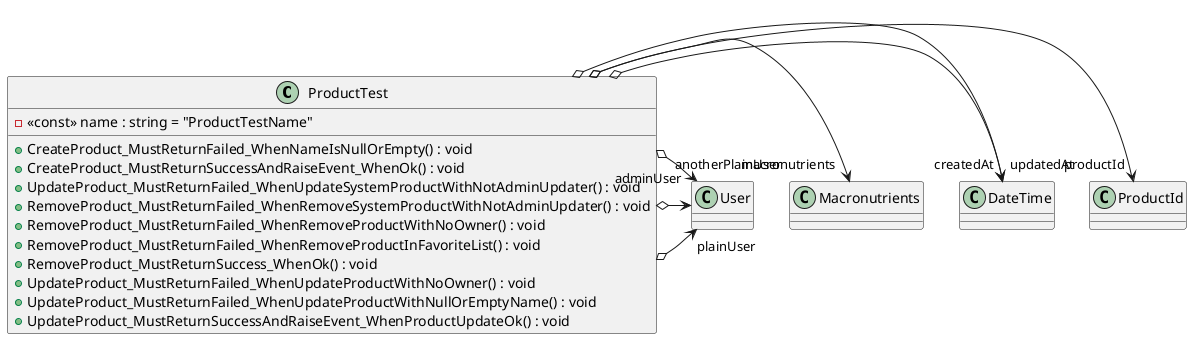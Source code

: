 @startuml
class ProductTest {
    - <<const>> name : string = "ProductTestName"
    + CreateProduct_MustReturnFailed_WhenNameIsNullOrEmpty() : void
    + CreateProduct_MustReturnSuccessAndRaiseEvent_WhenOk() : void
    + UpdateProduct_MustReturnFailed_WhenUpdateSystemProductWithNotAdminUpdater() : void
    + RemoveProduct_MustReturnFailed_WhenRemoveSystemProductWithNotAdminUpdater() : void
    + RemoveProduct_MustReturnFailed_WhenRemoveProductWithNoOwner() : void
    + RemoveProduct_MustReturnFailed_WhenRemoveProductInFavoriteList() : void
    + RemoveProduct_MustReturnSuccess_WhenOk() : void
    + UpdateProduct_MustReturnFailed_WhenUpdateProductWithNoOwner() : void
    + UpdateProduct_MustReturnFailed_WhenUpdateProductWithNullOrEmptyName() : void
    + UpdateProduct_MustReturnSuccessAndRaiseEvent_WhenProductUpdateOk() : void
}
ProductTest o-> "productId" ProductId
ProductTest o-> "createdAt" DateTime
ProductTest o-> "updatedAt" DateTime
ProductTest o-> "macronutrients" Macronutrients
ProductTest o-> "plainUser" User
ProductTest o-> "adminUser" User
ProductTest o-> "anotherPlainUser" User
@enduml
